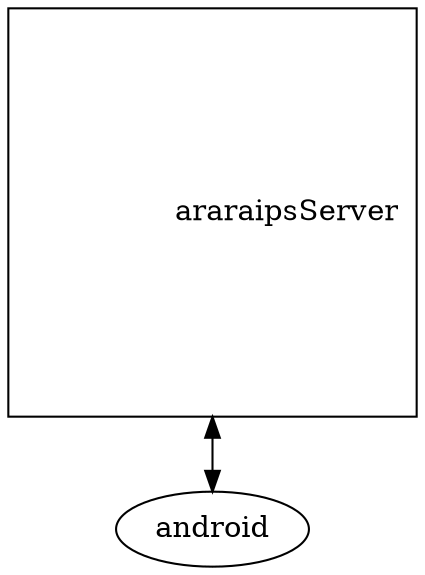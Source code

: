
//initial_state 
digraph name{ ratio="fill";
	
	araraipsServer						[shape="square", label="		araraipsServer"]
	araraipsServer	->		android		[dir="both"];
}

/*CUT*/
//step1_separateAndroid
digraph name{ ratio="fill";

	
	subgraph Servers{
	node [style=filled]
	araraipsServer						[shape="square", label="		araraipsServer"]
	}

	subgraph Android{
	node [style=filled]
	rank=same
	androidJava							[shape="ellipse", label="androidJava"]
	androidScreen						[shape="ellipse", label="androidScreen"]
	}

	araraipsServer						[shape="square", label="		araraipsServer"]
	araraipsServer	->		androidJava		[dir="both"];
	androidJava		->		androidScreen	[dir="both"];
}

/*CUT*/
digraph name{ ratio="fill" 
	compound=true

	subgraph Servers{
	node [style=filled]
	araraipsServer						[shape="square", label="		araraipsServer"]
	}

	subgraph Android{
	node [style=filled]
	rank=same
	androidJava							[shape="ellipse", label="androidJava"]
	androidScreen						[shape="ellipse", label="androidScreen"]
	}

	araraipsServer						[shape="square", label="		araraipsServer"]
	araraipsServer	->		androidJava		[dir="both"];
	androidJava		->		androidScreen	[dir="both"];
}


/*CUT*/
digraph name{ ratio="fill" 
	compound=true

	subgraph Servers{
	node [style=filled]
	rank=same
	araraipsServer						[shape="square", label="		araraipsServer"]
	}

	subgraph Webview{
	node [style=filled]
	rank=same
	androidWebView    					[shape="ellipse", label="androidWebView"]
	}

	subgraph Android{
	node [style=filled]
	rank=same
	androidJava							[shape="ellipse", label="androidJava"]
	androidScreen						[shape="ellipse", label="androidScreen"]
	}

	araraipsServer		->		androidWebView	[dir="both"]
	androidWebView		->		androidJava		[dir="both"]
	androidWebView		->		androidScreen	[dir="both"]
}

/*CUT*/
digraph name{ ratio="fill" 
	compound=true

	subgraph Servers{
	node [style=filled]
	rank=same
	araraipsServer						[shape="square", label="		araraipsServer"]
	}

	subgraph Webview{
	node [style=filled]
	rank=same
	androidWebView    					[shape="ellipse", label="androidWebView"]
	}

	subgraph Android{
	node [style=filled]
	rank=same
	androidJava							[shape="ellipse", label="androidJava"]
	androidScreen						[shape="ellipse", label="androidScreen"]
	}

	androidWebView		->		araraipsServer
	araraipsServer		->		androidWebView
	androidWebView		->		androidJava		[dir="both"]
	androidWebView		->		androidScreen	[dir="both"]
}

/*CUT*/
digraph name{ ratio="fill" 
	compound=true

	subgraph Servers{
	node [style=filled]
	rank=same
	araraipsServer						[shape="square", label="		araraipsServer"]
	araraipsLocationServer 				[shape="square", label="araraips\nLocationServer"]
	}

	subgraph Webview{
	node [style=filled]
	rank=same
	androidWebView    					[shape="ellipse", label="androidWebView"]
	}

	subgraph Android{
	node [style=filled]
	rank=same
	androidJava							[shape="ellipse", label="androidJava"]
	androidScreen						[shape="ellipse", label="androidScreen"]
	}

	androidWebView		->		araraipsServer
	araraipsServer		->		androidWebView
	androidWebView		->		araraipsLocationServer	[dir="both", style="dotted"]
	androidWebView		->		androidJava				[dir="both"]
	androidWebView		->		androidScreen			[dir="both"]
}
